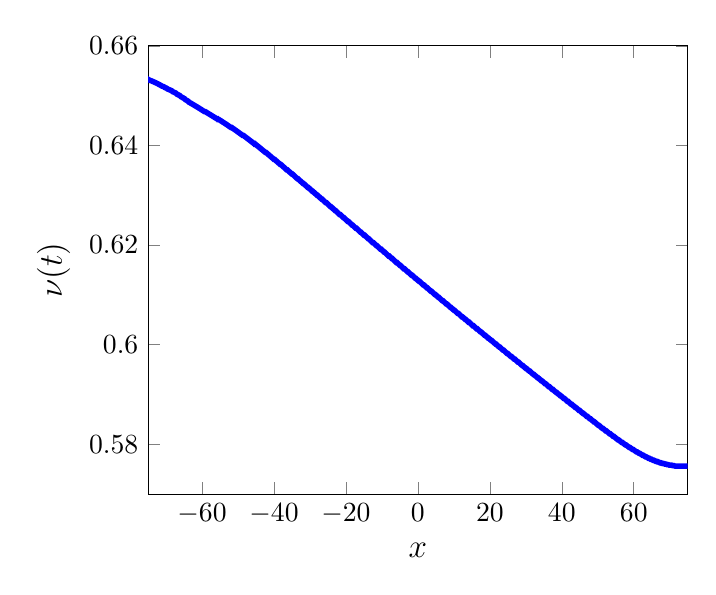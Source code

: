 \begin{tikzpicture}[scale=1]

  \begin{axis}[
    xmin = -75,
    xmax = 75,
%    xtick = {-70,-50,-30,-10,10,30,50,70},
    ymin = 0.57,
    ymax = 0.66,
    xlabel = {\large $x$},
    ylabel = {\large ${\nu}(t)$},
    ylabel near ticks,
  ]

\addplot[blue, line width=2pt] coordinates{
(-1.05e+02,6.583e-01)
(-1.05e+02,6.583e-01)
(-1.05e+02,6.583e-01)
(-1.05e+02,6.583e-01)
(-1.049e+02,6.583e-01)
(-1.049e+02,6.583e-01)
(-1.048e+02,6.583e-01)
(-1.048e+02,6.583e-01)
(-1.046e+02,6.583e-01)
(-1.045e+02,6.583e-01)
(-1.042e+02,6.583e-01)
(-1.039e+02,6.583e-01)
(-1.034e+02,6.583e-01)
(-1.028e+02,6.583e-01)
(-1.018e+02,6.583e-01)
(-1.004e+02,6.583e-01)
(-9.847e+01,6.582e-01)
(-9.556e+01,6.577e-01)
(-9.324e+01,6.573e-01)
(-9.11e+01,6.569e-01)
(-8.93e+01,6.566e-01)
(-8.763e+01,6.562e-01)
(-8.609e+01,6.559e-01)
(-8.466e+01,6.556e-01)
(-8.333e+01,6.554e-01)
(-8.21e+01,6.551e-01)
(-8.096e+01,6.549e-01)
(-7.989e+01,6.546e-01)
(-7.888e+01,6.544e-01)
(-7.792e+01,6.541e-01)
(-7.696e+01,6.539e-01)
(-7.613e+01,6.536e-01)
(-7.531e+01,6.534e-01)
(-7.458e+01,6.531e-01)
(-7.386e+01,6.529e-01)
(-7.324e+01,6.527e-01)
(-7.263e+01,6.525e-01)
(-7.21e+01,6.523e-01)
(-7.159e+01,6.521e-01)
(-7.113e+01,6.519e-01)
(-7.068e+01,6.518e-01)
(-7.028e+01,6.516e-01)
(-6.988e+01,6.515e-01)
(-6.952e+01,6.513e-01)
(-6.916e+01,6.512e-01)
(-6.882e+01,6.511e-01)
(-6.849e+01,6.51e-01)
(-6.817e+01,6.508e-01)
(-6.786e+01,6.507e-01)
(-6.756e+01,6.506e-01)
(-6.727e+01,6.505e-01)
(-6.698e+01,6.503e-01)
(-6.671e+01,6.502e-01)
(-6.643e+01,6.501e-01)
(-6.617e+01,6.5e-01)
(-6.59e+01,6.498e-01)
(-6.565e+01,6.497e-01)
(-6.539e+01,6.496e-01)
(-6.515e+01,6.495e-01)
(-6.489e+01,6.494e-01)
(-6.465e+01,6.492e-01)
(-6.44e+01,6.491e-01)
(-6.416e+01,6.49e-01)
(-6.391e+01,6.489e-01)
(-6.367e+01,6.487e-01)
(-6.342e+01,6.486e-01)
(-6.319e+01,6.485e-01)
(-6.294e+01,6.484e-01)
(-6.271e+01,6.483e-01)
(-6.247e+01,6.482e-01)
(-6.224e+01,6.481e-01)
(-6.2e+01,6.48e-01)
(-6.178e+01,6.479e-01)
(-6.154e+01,6.478e-01)
(-6.132e+01,6.477e-01)
(-6.109e+01,6.476e-01)
(-6.087e+01,6.475e-01)
(-6.065e+01,6.474e-01)
(-6.043e+01,6.473e-01)
(-6.021e+01,6.472e-01)
(-6.0e+01,6.471e-01)
(-5.978e+01,6.47e-01)
(-5.957e+01,6.469e-01)
(-5.934e+01,6.468e-01)
(-5.913e+01,6.468e-01)
(-5.89e+01,6.467e-01)
(-5.868e+01,6.466e-01)
(-5.846e+01,6.465e-01)
(-5.823e+01,6.464e-01)
(-5.801e+01,6.463e-01)
(-5.778e+01,6.462e-01)
(-5.756e+01,6.461e-01)
(-5.733e+01,6.46e-01)
(-5.711e+01,6.459e-01)
(-5.688e+01,6.458e-01)
(-5.666e+01,6.457e-01)
(-5.644e+01,6.456e-01)
(-5.621e+01,6.455e-01)
(-5.599e+01,6.454e-01)
(-5.577e+01,6.454e-01)
(-5.555e+01,6.452e-01)
(-5.533e+01,6.452e-01)
(-5.511e+01,6.451e-01)
(-5.489e+01,6.45e-01)
(-5.468e+01,6.449e-01)
(-5.446e+01,6.448e-01)
(-5.425e+01,6.447e-01)
(-5.403e+01,6.446e-01)
(-5.382e+01,6.445e-01)
(-5.361e+01,6.444e-01)
(-5.34e+01,6.443e-01)
(-5.319e+01,6.442e-01)
(-5.299e+01,6.441e-01)
(-5.278e+01,6.44e-01)
(-5.258e+01,6.439e-01)
(-5.237e+01,6.438e-01)
(-5.217e+01,6.437e-01)
(-5.197e+01,6.436e-01)
(-5.177e+01,6.436e-01)
(-5.157e+01,6.435e-01)
(-5.137e+01,6.434e-01)
(-5.117e+01,6.433e-01)
(-5.098e+01,6.432e-01)
(-5.078e+01,6.431e-01)
(-5.059e+01,6.43e-01)
(-5.039e+01,6.429e-01)
(-5.02e+01,6.428e-01)
(-5.001e+01,6.427e-01)
(-4.982e+01,6.426e-01)
(-4.963e+01,6.425e-01)
(-4.944e+01,6.424e-01)
(-4.925e+01,6.423e-01)
(-4.906e+01,6.422e-01)
(-4.887e+01,6.421e-01)
(-4.869e+01,6.42e-01)
(-4.85e+01,6.42e-01)
(-4.831e+01,6.419e-01)
(-4.813e+01,6.418e-01)
(-4.795e+01,6.417e-01)
(-4.776e+01,6.416e-01)
(-4.758e+01,6.415e-01)
(-4.74e+01,6.414e-01)
(-4.722e+01,6.413e-01)
(-4.704e+01,6.412e-01)
(-4.686e+01,6.411e-01)
(-4.668e+01,6.41e-01)
(-4.65e+01,6.409e-01)
(-4.632e+01,6.408e-01)
(-4.615e+01,6.407e-01)
(-4.597e+01,6.406e-01)
(-4.58e+01,6.405e-01)
(-4.562e+01,6.404e-01)
(-4.545e+01,6.404e-01)
(-4.527e+01,6.402e-01)
(-4.51e+01,6.402e-01)
(-4.493e+01,6.401e-01)
(-4.476e+01,6.4e-01)
(-4.458e+01,6.399e-01)
(-4.441e+01,6.398e-01)
(-4.424e+01,6.397e-01)
(-4.407e+01,6.396e-01)
(-4.391e+01,6.395e-01)
(-4.374e+01,6.394e-01)
(-4.357e+01,6.393e-01)
(-4.34e+01,6.392e-01)
(-4.324e+01,6.391e-01)
(-4.307e+01,6.39e-01)
(-4.29e+01,6.389e-01)
(-4.274e+01,6.388e-01)
(-4.258e+01,6.387e-01)
(-4.241e+01,6.386e-01)
(-4.225e+01,6.386e-01)
(-4.208e+01,6.385e-01)
(-4.192e+01,6.384e-01)
(-4.176e+01,6.383e-01)
(-4.16e+01,6.382e-01)
(-4.144e+01,6.381e-01)
(-4.128e+01,6.38e-01)
(-4.112e+01,6.379e-01)
(-4.096e+01,6.378e-01)
(-4.08e+01,6.377e-01)
(-4.064e+01,6.376e-01)
(-4.048e+01,6.375e-01)
(-4.032e+01,6.374e-01)
(-4.016e+01,6.373e-01)
(-4.001e+01,6.372e-01)
(-3.985e+01,6.372e-01)
(-3.969e+01,6.371e-01)
(-3.954e+01,6.37e-01)
(-3.938e+01,6.369e-01)
(-3.922e+01,6.368e-01)
(-3.907e+01,6.367e-01)
(-3.891e+01,6.366e-01)
(-3.876e+01,6.365e-01)
(-3.86e+01,6.364e-01)
(-3.845e+01,6.363e-01)
(-3.829e+01,6.362e-01)
(-3.814e+01,6.362e-01)
(-3.799e+01,6.361e-01)
(-3.784e+01,6.36e-01)
(-3.768e+01,6.359e-01)
(-3.753e+01,6.358e-01)
(-3.738e+01,6.357e-01)
(-3.722e+01,6.356e-01)
(-3.707e+01,6.355e-01)
(-3.692e+01,6.354e-01)
(-3.677e+01,6.353e-01)
(-3.662e+01,6.352e-01)
(-3.647e+01,6.351e-01)
(-3.631e+01,6.351e-01)
(-3.616e+01,6.35e-01)
(-3.601e+01,6.349e-01)
(-3.586e+01,6.348e-01)
(-3.571e+01,6.347e-01)
(-3.556e+01,6.346e-01)
(-3.541e+01,6.345e-01)
(-3.526e+01,6.344e-01)
(-3.511e+01,6.343e-01)
(-3.496e+01,6.343e-01)
(-3.481e+01,6.342e-01)
(-3.466e+01,6.341e-01)
(-3.451e+01,6.34e-01)
(-3.437e+01,6.339e-01)
(-3.422e+01,6.338e-01)
(-3.407e+01,6.337e-01)
(-3.392e+01,6.336e-01)
(-3.377e+01,6.335e-01)
(-3.362e+01,6.334e-01)
(-3.347e+01,6.333e-01)
(-3.333e+01,6.333e-01)
(-3.318e+01,6.332e-01)
(-3.303e+01,6.331e-01)
(-3.288e+01,6.33e-01)
(-3.273e+01,6.329e-01)
(-3.259e+01,6.328e-01)
(-3.244e+01,6.327e-01)
(-3.229e+01,6.326e-01)
(-3.214e+01,6.325e-01)
(-3.2e+01,6.324e-01)
(-3.185e+01,6.324e-01)
(-3.17e+01,6.323e-01)
(-3.155e+01,6.322e-01)
(-3.141e+01,6.321e-01)
(-3.126e+01,6.32e-01)
(-3.111e+01,6.319e-01)
(-3.097e+01,6.318e-01)
(-3.082e+01,6.317e-01)
(-3.067e+01,6.316e-01)
(-3.053e+01,6.316e-01)
(-3.038e+01,6.315e-01)
(-3.024e+01,6.314e-01)
(-3.009e+01,6.313e-01)
(-2.994e+01,6.312e-01)
(-2.98e+01,6.311e-01)
(-2.965e+01,6.31e-01)
(-2.951e+01,6.309e-01)
(-2.936e+01,6.308e-01)
(-2.921e+01,6.308e-01)
(-2.907e+01,6.307e-01)
(-2.892e+01,6.306e-01)
(-2.878e+01,6.305e-01)
(-2.863e+01,6.304e-01)
(-2.849e+01,6.303e-01)
(-2.834e+01,6.302e-01)
(-2.82e+01,6.301e-01)
(-2.805e+01,6.3e-01)
(-2.791e+01,6.3e-01)
(-2.776e+01,6.299e-01)
(-2.762e+01,6.298e-01)
(-2.747e+01,6.297e-01)
(-2.733e+01,6.296e-01)
(-2.718e+01,6.295e-01)
(-2.704e+01,6.294e-01)
(-2.689e+01,6.293e-01)
(-2.675e+01,6.292e-01)
(-2.66e+01,6.292e-01)
(-2.646e+01,6.291e-01)
(-2.631e+01,6.29e-01)
(-2.617e+01,6.289e-01)
(-2.603e+01,6.288e-01)
(-2.588e+01,6.287e-01)
(-2.574e+01,6.286e-01)
(-2.559e+01,6.285e-01)
(-2.545e+01,6.285e-01)
(-2.53e+01,6.284e-01)
(-2.516e+01,6.283e-01)
(-2.502e+01,6.282e-01)
(-2.487e+01,6.281e-01)
(-2.473e+01,6.28e-01)
(-2.458e+01,6.279e-01)
(-2.444e+01,6.278e-01)
(-2.43e+01,6.277e-01)
(-2.415e+01,6.277e-01)
(-2.401e+01,6.276e-01)
(-2.386e+01,6.275e-01)
(-2.372e+01,6.274e-01)
(-2.358e+01,6.273e-01)
(-2.343e+01,6.272e-01)
(-2.329e+01,6.271e-01)
(-2.315e+01,6.27e-01)
(-2.3e+01,6.269e-01)
(-2.286e+01,6.269e-01)
(-2.272e+01,6.268e-01)
(-2.257e+01,6.267e-01)
(-2.243e+01,6.266e-01)
(-2.229e+01,6.265e-01)
(-2.214e+01,6.264e-01)
(-2.2e+01,6.263e-01)
(-2.186e+01,6.262e-01)
(-2.171e+01,6.261e-01)
(-2.157e+01,6.261e-01)
(-2.143e+01,6.26e-01)
(-2.128e+01,6.259e-01)
(-2.114e+01,6.258e-01)
(-2.1e+01,6.257e-01)
(-2.085e+01,6.256e-01)
(-2.071e+01,6.255e-01)
(-2.057e+01,6.255e-01)
(-2.042e+01,6.254e-01)
(-2.028e+01,6.253e-01)
(-2.014e+01,6.252e-01)
(-2.0e+01,6.251e-01)
(-1.985e+01,6.25e-01)
(-1.971e+01,6.249e-01)
(-1.957e+01,6.248e-01)
(-1.942e+01,6.247e-01)
(-1.928e+01,6.247e-01)
(-1.914e+01,6.246e-01)
(-1.899e+01,6.245e-01)
(-1.885e+01,6.244e-01)
(-1.871e+01,6.243e-01)
(-1.857e+01,6.242e-01)
(-1.842e+01,6.241e-01)
(-1.828e+01,6.24e-01)
(-1.814e+01,6.24e-01)
(-1.8e+01,6.239e-01)
(-1.785e+01,6.238e-01)
(-1.771e+01,6.237e-01)
(-1.757e+01,6.236e-01)
(-1.742e+01,6.235e-01)
(-1.728e+01,6.234e-01)
(-1.714e+01,6.234e-01)
(-1.7e+01,6.233e-01)
(-1.685e+01,6.232e-01)
(-1.671e+01,6.231e-01)
(-1.657e+01,6.23e-01)
(-1.642e+01,6.229e-01)
(-1.628e+01,6.228e-01)
(-1.614e+01,6.227e-01)
(-1.6e+01,6.226e-01)
(-1.585e+01,6.226e-01)
(-1.571e+01,6.225e-01)
(-1.557e+01,6.224e-01)
(-1.542e+01,6.223e-01)
(-1.528e+01,6.222e-01)
(-1.514e+01,6.221e-01)
(-1.5e+01,6.22e-01)
(-1.485e+01,6.22e-01)
(-1.471e+01,6.219e-01)
(-1.457e+01,6.218e-01)
(-1.443e+01,6.217e-01)
(-1.428e+01,6.216e-01)
(-1.414e+01,6.215e-01)
(-1.4e+01,6.214e-01)
(-1.385e+01,6.213e-01)
(-1.371e+01,6.213e-01)
(-1.357e+01,6.212e-01)
(-1.343e+01,6.211e-01)
(-1.328e+01,6.21e-01)
(-1.314e+01,6.209e-01)
(-1.3e+01,6.208e-01)
(-1.286e+01,6.207e-01)
(-1.271e+01,6.206e-01)
(-1.257e+01,6.205e-01)
(-1.243e+01,6.205e-01)
(-1.228e+01,6.204e-01)
(-1.214e+01,6.203e-01)
(-1.2e+01,6.202e-01)
(-1.186e+01,6.201e-01)
(-1.171e+01,6.2e-01)
(-1.157e+01,6.199e-01)
(-1.143e+01,6.199e-01)
(-1.129e+01,6.198e-01)
(-1.114e+01,6.197e-01)
(-1.1e+01,6.196e-01)
(-1.086e+01,6.195e-01)
(-1.071e+01,6.194e-01)
(-1.057e+01,6.193e-01)
(-1.043e+01,6.192e-01)
(-1.028e+01,6.192e-01)
(-1.014e+01,6.191e-01)
(-9.999e+00,6.19e-01)
(-9.855e+00,6.189e-01)
(-9.713e+00,6.188e-01)
(-9.57e+00,6.187e-01)
(-9.427e+00,6.186e-01)
(-9.284e+00,6.186e-01)
(-9.141e+00,6.185e-01)
(-8.998e+00,6.184e-01)
(-8.855e+00,6.183e-01)
(-8.712e+00,6.182e-01)
(-8.569e+00,6.181e-01)
(-8.426e+00,6.18e-01)
(-8.283e+00,6.179e-01)
(-8.139e+00,6.178e-01)
(-7.996e+00,6.178e-01)
(-7.853e+00,6.177e-01)
(-7.71e+00,6.176e-01)
(-7.567e+00,6.175e-01)
(-7.424e+00,6.174e-01)
(-7.281e+00,6.173e-01)
(-7.138e+00,6.173e-01)
(-6.994e+00,6.172e-01)
(-6.851e+00,6.171e-01)
(-6.708e+00,6.17e-01)
(-6.564e+00,6.169e-01)
(-6.421e+00,6.168e-01)
(-6.278e+00,6.167e-01)
(-6.135e+00,6.166e-01)
(-5.992e+00,6.165e-01)
(-5.848e+00,6.165e-01)
(-5.705e+00,6.164e-01)
(-5.562e+00,6.163e-01)
(-5.418e+00,6.162e-01)
(-5.275e+00,6.161e-01)
(-5.132e+00,6.16e-01)
(-4.988e+00,6.159e-01)
(-4.845e+00,6.159e-01)
(-4.701e+00,6.158e-01)
(-4.558e+00,6.157e-01)
(-4.414e+00,6.156e-01)
(-4.271e+00,6.155e-01)
(-4.127e+00,6.154e-01)
(-3.984e+00,6.153e-01)
(-3.84e+00,6.152e-01)
(-3.697e+00,6.152e-01)
(-3.553e+00,6.151e-01)
(-3.41e+00,6.15e-01)
(-3.266e+00,6.149e-01)
(-3.123e+00,6.148e-01)
(-2.979e+00,6.147e-01)
(-2.835e+00,6.146e-01)
(-2.692e+00,6.146e-01)
(-2.548e+00,6.145e-01)
(-2.404e+00,6.144e-01)
(-2.26e+00,6.143e-01)
(-2.117e+00,6.142e-01)
(-1.973e+00,6.141e-01)
(-1.829e+00,6.14e-01)
(-1.685e+00,6.139e-01)
(-1.541e+00,6.139e-01)
(-1.398e+00,6.138e-01)
(-1.254e+00,6.137e-01)
(-1.11e+00,6.136e-01)
(-9.661e-01,6.135e-01)
(-8.22e-01,6.134e-01)
(-6.782e-01,6.133e-01)
(-5.343e-01,6.133e-01)
(-3.901e-01,6.132e-01)
(-2.464e-01,6.131e-01)
(-1.023e-01,6.13e-01)
(4.186e-02,6.129e-01)
(1.857e-01,6.128e-01)
(3.299e-01,6.127e-01)
(4.74e-01,6.127e-01)
(6.179e-01,6.126e-01)
(7.622e-01,6.125e-01)
(9.063e-01,6.124e-01)
(1.05e+00,6.123e-01)
(1.195e+00,6.122e-01)
(1.339e+00,6.121e-01)
(1.483e+00,6.12e-01)
(1.627e+00,6.12e-01)
(1.772e+00,6.119e-01)
(1.916e+00,6.118e-01)
(2.06e+00,6.117e-01)
(2.204e+00,6.116e-01)
(2.349e+00,6.115e-01)
(2.493e+00,6.114e-01)
(2.638e+00,6.114e-01)
(2.782e+00,6.113e-01)
(2.926e+00,6.112e-01)
(3.071e+00,6.111e-01)
(3.215e+00,6.11e-01)
(3.36e+00,6.109e-01)
(3.504e+00,6.108e-01)
(3.649e+00,6.107e-01)
(3.793e+00,6.107e-01)
(3.938e+00,6.106e-01)
(4.083e+00,6.105e-01)
(4.227e+00,6.104e-01)
(4.372e+00,6.103e-01)
(4.517e+00,6.102e-01)
(4.661e+00,6.101e-01)
(4.806e+00,6.101e-01)
(4.951e+00,6.1e-01)
(5.095e+00,6.099e-01)
(5.24e+00,6.098e-01)
(5.385e+00,6.097e-01)
(5.53e+00,6.096e-01)
(5.675e+00,6.095e-01)
(5.819e+00,6.095e-01)
(5.964e+00,6.094e-01)
(6.109e+00,6.093e-01)
(6.254e+00,6.092e-01)
(6.399e+00,6.091e-01)
(6.544e+00,6.09e-01)
(6.689e+00,6.089e-01)
(6.834e+00,6.088e-01)
(6.979e+00,6.088e-01)
(7.124e+00,6.087e-01)
(7.269e+00,6.086e-01)
(7.415e+00,6.085e-01)
(7.559e+00,6.084e-01)
(7.705e+00,6.083e-01)
(7.85e+00,6.082e-01)
(7.995e+00,6.082e-01)
(8.14e+00,6.081e-01)
(8.286e+00,6.08e-01)
(8.431e+00,6.079e-01)
(8.576e+00,6.078e-01)
(8.721e+00,6.077e-01)
(8.867e+00,6.076e-01)
(9.012e+00,6.075e-01)
(9.158e+00,6.075e-01)
(9.303e+00,6.074e-01)
(9.448e+00,6.073e-01)
(9.594e+00,6.072e-01)
(9.739e+00,6.071e-01)
(9.885e+00,6.07e-01)
(1.003e+01,6.069e-01)
(1.018e+01,6.069e-01)
(1.032e+01,6.068e-01)
(1.047e+01,6.067e-01)
(1.061e+01,6.066e-01)
(1.076e+01,6.065e-01)
(1.09e+01,6.064e-01)
(1.105e+01,6.063e-01)
(1.119e+01,6.063e-01)
(1.134e+01,6.062e-01)
(1.149e+01,6.061e-01)
(1.163e+01,6.06e-01)
(1.178e+01,6.059e-01)
(1.192e+01,6.058e-01)
(1.207e+01,6.057e-01)
(1.222e+01,6.056e-01)
(1.236e+01,6.056e-01)
(1.251e+01,6.055e-01)
(1.265e+01,6.054e-01)
(1.28e+01,6.053e-01)
(1.295e+01,6.052e-01)
(1.309e+01,6.051e-01)
(1.324e+01,6.051e-01)
(1.338e+01,6.05e-01)
(1.353e+01,6.049e-01)
(1.368e+01,6.048e-01)
(1.382e+01,6.047e-01)
(1.397e+01,6.046e-01)
(1.411e+01,6.045e-01)
(1.426e+01,6.045e-01)
(1.441e+01,6.044e-01)
(1.455e+01,6.043e-01)
(1.47e+01,6.042e-01)
(1.485e+01,6.041e-01)
(1.499e+01,6.04e-01)
(1.514e+01,6.039e-01)
(1.528e+01,6.038e-01)
(1.543e+01,6.038e-01)
(1.558e+01,6.037e-01)
(1.572e+01,6.036e-01)
(1.587e+01,6.035e-01)
(1.602e+01,6.034e-01)
(1.616e+01,6.033e-01)
(1.631e+01,6.032e-01)
(1.646e+01,6.032e-01)
(1.66e+01,6.031e-01)
(1.675e+01,6.03e-01)
(1.69e+01,6.029e-01)
(1.704e+01,6.028e-01)
(1.719e+01,6.027e-01)
(1.734e+01,6.026e-01)
(1.748e+01,6.026e-01)
(1.763e+01,6.025e-01)
(1.778e+01,6.024e-01)
(1.792e+01,6.023e-01)
(1.807e+01,6.022e-01)
(1.822e+01,6.021e-01)
(1.837e+01,6.02e-01)
(1.851e+01,6.019e-01)
(1.866e+01,6.019e-01)
(1.881e+01,6.018e-01)
(1.895e+01,6.017e-01)
(1.91e+01,6.016e-01)
(1.925e+01,6.015e-01)
(1.939e+01,6.014e-01)
(1.954e+01,6.013e-01)
(1.969e+01,6.013e-01)
(1.984e+01,6.012e-01)
(1.998e+01,6.011e-01)
(2.013e+01,6.01e-01)
(2.028e+01,6.009e-01)
(2.042e+01,6.008e-01)
(2.057e+01,6.008e-01)
(2.072e+01,6.007e-01)
(2.087e+01,6.006e-01)
(2.101e+01,6.005e-01)
(2.116e+01,6.004e-01)
(2.131e+01,6.003e-01)
(2.146e+01,6.002e-01)
(2.16e+01,6.001e-01)
(2.175e+01,6.001e-01)
(2.19e+01,6.0e-01)
(2.205e+01,5.999e-01)
(2.219e+01,5.998e-01)
(2.234e+01,5.997e-01)
(2.249e+01,5.996e-01)
(2.264e+01,5.995e-01)
(2.278e+01,5.995e-01)
(2.293e+01,5.994e-01)
(2.308e+01,5.993e-01)
(2.323e+01,5.992e-01)
(2.337e+01,5.991e-01)
(2.352e+01,5.99e-01)
(2.367e+01,5.989e-01)
(2.382e+01,5.989e-01)
(2.397e+01,5.988e-01)
(2.412e+01,5.987e-01)
(2.426e+01,5.986e-01)
(2.441e+01,5.985e-01)
(2.456e+01,5.984e-01)
(2.471e+01,5.983e-01)
(2.485e+01,5.982e-01)
(2.5e+01,5.982e-01)
(2.515e+01,5.981e-01)
(2.53e+01,5.98e-01)
(2.545e+01,5.979e-01)
(2.559e+01,5.978e-01)
(2.574e+01,5.977e-01)
(2.589e+01,5.976e-01)
(2.604e+01,5.976e-01)
(2.619e+01,5.975e-01)
(2.634e+01,5.974e-01)
(2.648e+01,5.973e-01)
(2.663e+01,5.972e-01)
(2.678e+01,5.971e-01)
(2.693e+01,5.971e-01)
(2.708e+01,5.97e-01)
(2.723e+01,5.969e-01)
(2.737e+01,5.968e-01)
(2.752e+01,5.967e-01)
(2.767e+01,5.966e-01)
(2.782e+01,5.965e-01)
(2.797e+01,5.965e-01)
(2.812e+01,5.964e-01)
(2.827e+01,5.963e-01)
(2.841e+01,5.962e-01)
(2.856e+01,5.961e-01)
(2.871e+01,5.96e-01)
(2.886e+01,5.959e-01)
(2.901e+01,5.958e-01)
(2.916e+01,5.958e-01)
(2.931e+01,5.957e-01)
(2.946e+01,5.956e-01)
(2.961e+01,5.955e-01)
(2.975e+01,5.954e-01)
(2.99e+01,5.953e-01)
(3.005e+01,5.952e-01)
(3.02e+01,5.952e-01)
(3.035e+01,5.951e-01)
(3.05e+01,5.95e-01)
(3.065e+01,5.949e-01)
(3.08e+01,5.948e-01)
(3.095e+01,5.947e-01)
(3.11e+01,5.947e-01)
(3.124e+01,5.946e-01)
(3.139e+01,5.945e-01)
(3.154e+01,5.944e-01)
(3.169e+01,5.943e-01)
(3.184e+01,5.942e-01)
(3.199e+01,5.941e-01)
(3.214e+01,5.94e-01)
(3.229e+01,5.94e-01)
(3.244e+01,5.939e-01)
(3.259e+01,5.938e-01)
(3.274e+01,5.937e-01)
(3.289e+01,5.936e-01)
(3.304e+01,5.935e-01)
(3.319e+01,5.934e-01)
(3.333e+01,5.934e-01)
(3.349e+01,5.933e-01)
(3.364e+01,5.932e-01)
(3.378e+01,5.931e-01)
(3.393e+01,5.93e-01)
(3.408e+01,5.929e-01)
(3.423e+01,5.928e-01)
(3.438e+01,5.928e-01)
(3.453e+01,5.927e-01)
(3.468e+01,5.926e-01)
(3.483e+01,5.925e-01)
(3.498e+01,5.924e-01)
(3.513e+01,5.923e-01)
(3.528e+01,5.922e-01)
(3.543e+01,5.922e-01)
(3.558e+01,5.921e-01)
(3.573e+01,5.92e-01)
(3.588e+01,5.919e-01)
(3.603e+01,5.918e-01)
(3.618e+01,5.917e-01)
(3.633e+01,5.916e-01)
(3.648e+01,5.916e-01)
(3.663e+01,5.915e-01)
(3.678e+01,5.914e-01)
(3.693e+01,5.913e-01)
(3.708e+01,5.912e-01)
(3.723e+01,5.911e-01)
(3.738e+01,5.91e-01)
(3.753e+01,5.91e-01)
(3.768e+01,5.909e-01)
(3.783e+01,5.908e-01)
(3.799e+01,5.907e-01)
(3.813e+01,5.906e-01)
(3.829e+01,5.905e-01)
(3.844e+01,5.904e-01)
(3.859e+01,5.904e-01)
(3.874e+01,5.903e-01)
(3.889e+01,5.902e-01)
(3.904e+01,5.901e-01)
(3.919e+01,5.9e-01)
(3.934e+01,5.899e-01)
(3.949e+01,5.898e-01)
(3.964e+01,5.898e-01)
(3.979e+01,5.897e-01)
(3.994e+01,5.896e-01)
(4.009e+01,5.895e-01)
(4.024e+01,5.894e-01)
(4.04e+01,5.893e-01)
(4.055e+01,5.892e-01)
(4.07e+01,5.892e-01)
(4.085e+01,5.891e-01)
(4.1e+01,5.89e-01)
(4.115e+01,5.889e-01)
(4.13e+01,5.888e-01)
(4.145e+01,5.887e-01)
(4.16e+01,5.886e-01)
(4.176e+01,5.886e-01)
(4.191e+01,5.885e-01)
(4.206e+01,5.884e-01)
(4.221e+01,5.883e-01)
(4.236e+01,5.882e-01)
(4.251e+01,5.881e-01)
(4.266e+01,5.88e-01)
(4.282e+01,5.88e-01)
(4.297e+01,5.879e-01)
(4.312e+01,5.878e-01)
(4.327e+01,5.877e-01)
(4.342e+01,5.876e-01)
(4.357e+01,5.875e-01)
(4.372e+01,5.874e-01)
(4.388e+01,5.874e-01)
(4.403e+01,5.873e-01)
(4.418e+01,5.872e-01)
(4.433e+01,5.871e-01)
(4.448e+01,5.87e-01)
(4.464e+01,5.869e-01)
(4.479e+01,5.868e-01)
(4.494e+01,5.868e-01)
(4.509e+01,5.867e-01)
(4.524e+01,5.866e-01)
(4.54e+01,5.865e-01)
(4.555e+01,5.864e-01)
(4.57e+01,5.863e-01)
(4.585e+01,5.862e-01)
(4.601e+01,5.862e-01)
(4.616e+01,5.861e-01)
(4.631e+01,5.86e-01)
(4.647e+01,5.859e-01)
(4.662e+01,5.858e-01)
(4.677e+01,5.857e-01)
(4.692e+01,5.856e-01)
(4.708e+01,5.856e-01)
(4.723e+01,5.855e-01)
(4.739e+01,5.854e-01)
(4.754e+01,5.853e-01)
(4.769e+01,5.852e-01)
(4.785e+01,5.851e-01)
(4.8e+01,5.851e-01)
(4.815e+01,5.85e-01)
(4.831e+01,5.849e-01)
(4.846e+01,5.848e-01)
(4.862e+01,5.847e-01)
(4.877e+01,5.846e-01)
(4.892e+01,5.845e-01)
(4.908e+01,5.845e-01)
(4.923e+01,5.844e-01)
(4.939e+01,5.843e-01)
(4.954e+01,5.842e-01)
(4.97e+01,5.841e-01)
(4.985e+01,5.84e-01)
(5.001e+01,5.839e-01)
(5.016e+01,5.838e-01)
(5.032e+01,5.838e-01)
(5.048e+01,5.837e-01)
(5.063e+01,5.836e-01)
(5.079e+01,5.835e-01)
(5.094e+01,5.834e-01)
(5.11e+01,5.833e-01)
(5.126e+01,5.832e-01)
(5.141e+01,5.832e-01)
(5.157e+01,5.831e-01)
(5.173e+01,5.83e-01)
(5.189e+01,5.829e-01)
(5.205e+01,5.828e-01)
(5.22e+01,5.827e-01)
(5.236e+01,5.827e-01)
(5.252e+01,5.826e-01)
(5.268e+01,5.825e-01)
(5.284e+01,5.824e-01)
(5.3e+01,5.823e-01)
(5.316e+01,5.822e-01)
(5.332e+01,5.821e-01)
(5.348e+01,5.821e-01)
(5.364e+01,5.82e-01)
(5.38e+01,5.819e-01)
(5.396e+01,5.818e-01)
(5.412e+01,5.817e-01)
(5.428e+01,5.816e-01)
(5.445e+01,5.816e-01)
(5.461e+01,5.815e-01)
(5.477e+01,5.814e-01)
(5.494e+01,5.813e-01)
(5.51e+01,5.812e-01)
(5.527e+01,5.811e-01)
(5.543e+01,5.81e-01)
(5.56e+01,5.809e-01)
(5.576e+01,5.809e-01)
(5.593e+01,5.808e-01)
(5.61e+01,5.807e-01)
(5.627e+01,5.806e-01)
(5.643e+01,5.805e-01)
(5.66e+01,5.804e-01)
(5.677e+01,5.804e-01)
(5.694e+01,5.803e-01)
(5.711e+01,5.802e-01)
(5.728e+01,5.801e-01)
(5.745e+01,5.8e-01)
(5.763e+01,5.799e-01)
(5.78e+01,5.799e-01)
(5.798e+01,5.798e-01)
(5.815e+01,5.797e-01)
(5.833e+01,5.796e-01)
(5.85e+01,5.795e-01)
(5.868e+01,5.794e-01)
(5.886e+01,5.794e-01)
(5.904e+01,5.793e-01)
(5.922e+01,5.792e-01)
(5.94e+01,5.791e-01)
(5.958e+01,5.79e-01)
(5.976e+01,5.79e-01)
(5.995e+01,5.789e-01)
(6.013e+01,5.788e-01)
(6.032e+01,5.787e-01)
(6.05e+01,5.786e-01)
(6.069e+01,5.785e-01)
(6.088e+01,5.785e-01)
(6.107e+01,5.784e-01)
(6.126e+01,5.783e-01)
(6.145e+01,5.782e-01)
(6.165e+01,5.782e-01)
(6.184e+01,5.781e-01)
(6.204e+01,5.78e-01)
(6.223e+01,5.779e-01)
(6.243e+01,5.778e-01)
(6.263e+01,5.778e-01)
(6.283e+01,5.777e-01)
(6.303e+01,5.776e-01)
(6.324e+01,5.775e-01)
(6.344e+01,5.775e-01)
(6.365e+01,5.774e-01)
(6.386e+01,5.773e-01)
(6.407e+01,5.772e-01)
(6.428e+01,5.772e-01)
(6.449e+01,5.771e-01)
(6.471e+01,5.77e-01)
(6.492e+01,5.77e-01)
(6.514e+01,5.769e-01)
(6.537e+01,5.768e-01)
(6.559e+01,5.768e-01)
(6.581e+01,5.767e-01)
(6.604e+01,5.766e-01)
(6.627e+01,5.766e-01)
(6.651e+01,5.765e-01)
(6.674e+01,5.765e-01)
(6.698e+01,5.764e-01)
(6.723e+01,5.763e-01)
(6.747e+01,5.763e-01)
(6.772e+01,5.762e-01)
(6.798e+01,5.762e-01)
(6.824e+01,5.761e-01)
(6.851e+01,5.761e-01)
(6.878e+01,5.76e-01)
(6.905e+01,5.76e-01)
(6.934e+01,5.759e-01)
(6.963e+01,5.759e-01)
(6.993e+01,5.758e-01)
(7.024e+01,5.758e-01)
(7.056e+01,5.758e-01)
(7.09e+01,5.757e-01)
(7.124e+01,5.757e-01)
(7.161e+01,5.756e-01)
(7.199e+01,5.756e-01)
(7.239e+01,5.756e-01)
(7.282e+01,5.756e-01)
(7.327e+01,5.756e-01)
(7.375e+01,5.756e-01)
(7.426e+01,5.756e-01)
(7.479e+01,5.756e-01)
(7.534e+01,5.756e-01)
(7.59e+01,5.756e-01)
(7.646e+01,5.756e-01)
(7.702e+01,5.756e-01)
(7.758e+01,5.756e-01)
(7.815e+01,5.756e-01)
(7.872e+01,5.756e-01)
(7.932e+01,5.755e-01)
(7.994e+01,5.755e-01)
(8.06e+01,5.755e-01)
(8.131e+01,5.754e-01)
(8.209e+01,5.753e-01)
(8.297e+01,5.753e-01)
(8.399e+01,5.752e-01)
(8.521e+01,5.75e-01)
(8.675e+01,5.749e-01)
(8.878e+01,5.747e-01)
(9.144e+01,5.745e-01)
(9.492e+01,5.744e-01)
(9.915e+01,5.742e-01)
(1.032e+02,5.741e-01)
(1.071e+02,5.74e-01)
(1.111e+02,5.74e-01)
(1.15e+02,5.74e-01)
(1.189e+02,5.74e-01)
(1.229e+02,5.74e-01)
(1.268e+02,5.74e-01)
(1.308e+02,5.74e-01)
(1.348e+02,5.74e-01)
(1.388e+02,5.74e-01)
(1.393e+02,5.74e-01)
};

%\addplot[blue, only marks] coordinates{
%(1.016e-02,8.237e+00)
%(3.177e-02,8.348e+00)
%(1.035e-01,8.617e+00)
%(3.147e-01,9.212e+00)
%(1.027e+00,1.072e+01)
%(3.216e+00,1.22e+01)
%(1.058e+01,1.241e+01)
%};

\end{axis}


\end{tikzpicture}
